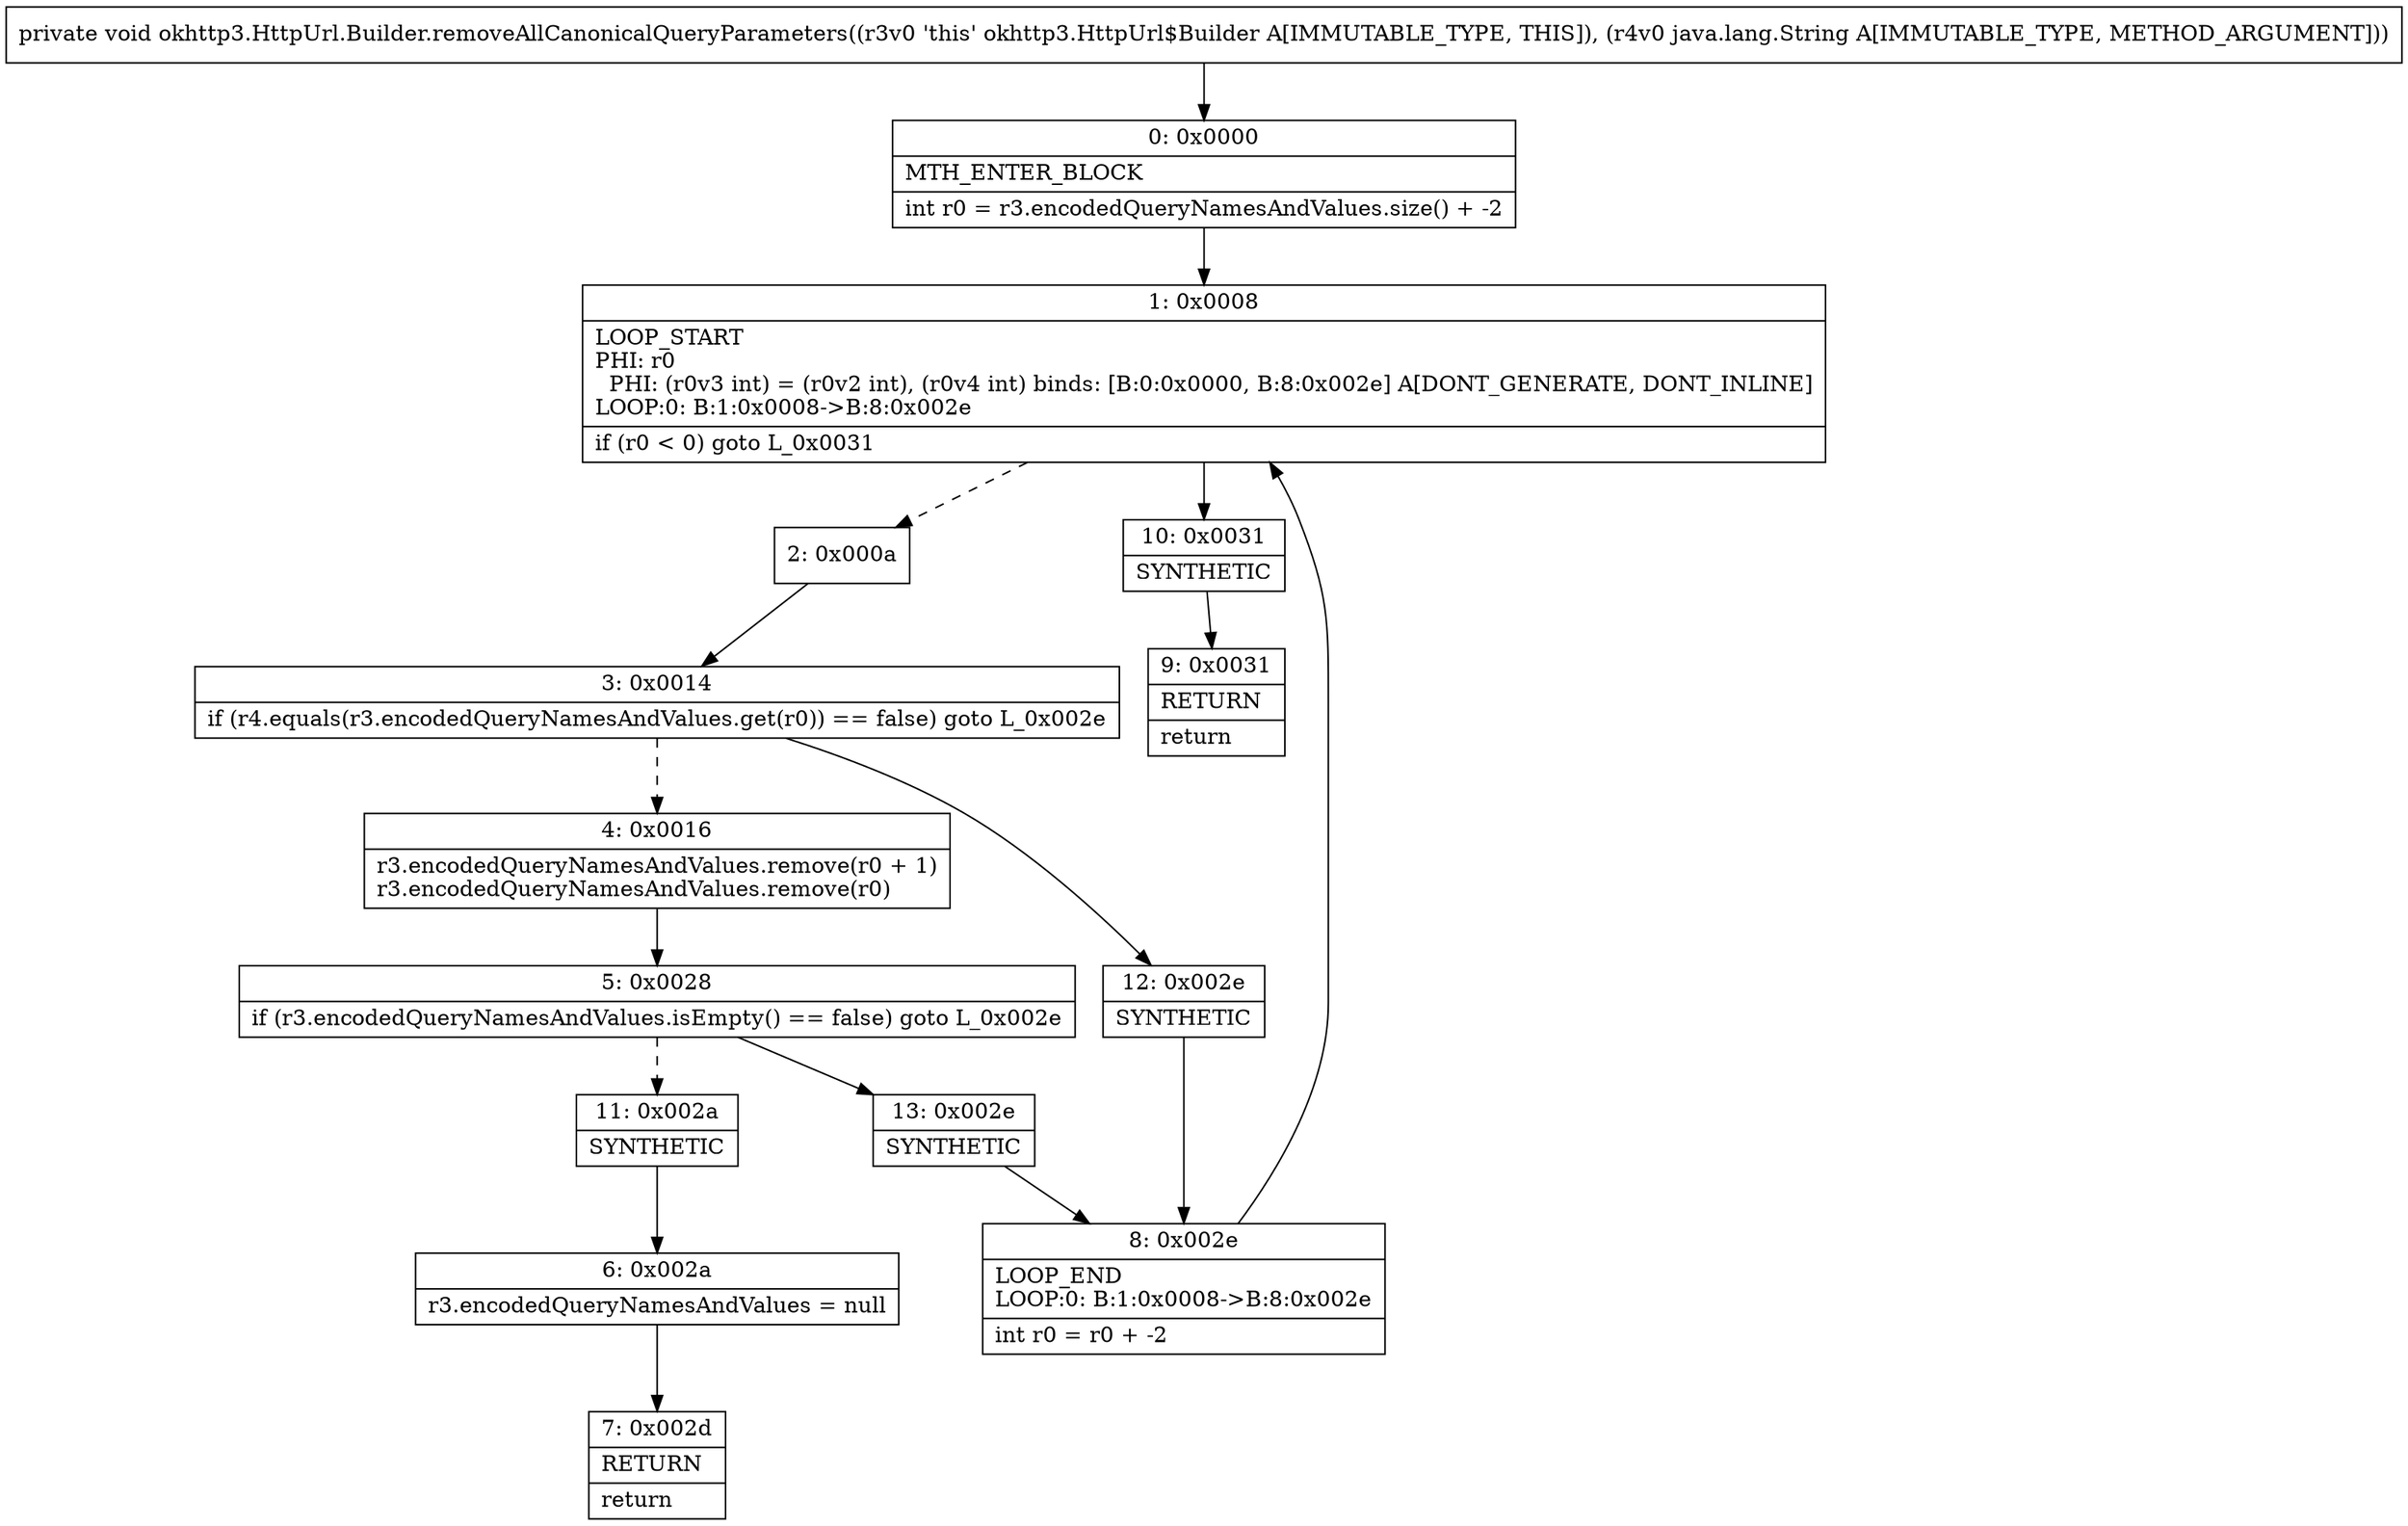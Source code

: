 digraph "CFG forokhttp3.HttpUrl.Builder.removeAllCanonicalQueryParameters(Ljava\/lang\/String;)V" {
Node_0 [shape=record,label="{0\:\ 0x0000|MTH_ENTER_BLOCK\l|int r0 = r3.encodedQueryNamesAndValues.size() + \-2\l}"];
Node_1 [shape=record,label="{1\:\ 0x0008|LOOP_START\lPHI: r0 \l  PHI: (r0v3 int) = (r0v2 int), (r0v4 int) binds: [B:0:0x0000, B:8:0x002e] A[DONT_GENERATE, DONT_INLINE]\lLOOP:0: B:1:0x0008\-\>B:8:0x002e\l|if (r0 \< 0) goto L_0x0031\l}"];
Node_2 [shape=record,label="{2\:\ 0x000a}"];
Node_3 [shape=record,label="{3\:\ 0x0014|if (r4.equals(r3.encodedQueryNamesAndValues.get(r0)) == false) goto L_0x002e\l}"];
Node_4 [shape=record,label="{4\:\ 0x0016|r3.encodedQueryNamesAndValues.remove(r0 + 1)\lr3.encodedQueryNamesAndValues.remove(r0)\l}"];
Node_5 [shape=record,label="{5\:\ 0x0028|if (r3.encodedQueryNamesAndValues.isEmpty() == false) goto L_0x002e\l}"];
Node_6 [shape=record,label="{6\:\ 0x002a|r3.encodedQueryNamesAndValues = null\l}"];
Node_7 [shape=record,label="{7\:\ 0x002d|RETURN\l|return\l}"];
Node_8 [shape=record,label="{8\:\ 0x002e|LOOP_END\lLOOP:0: B:1:0x0008\-\>B:8:0x002e\l|int r0 = r0 + \-2\l}"];
Node_9 [shape=record,label="{9\:\ 0x0031|RETURN\l|return\l}"];
Node_10 [shape=record,label="{10\:\ 0x0031|SYNTHETIC\l}"];
Node_11 [shape=record,label="{11\:\ 0x002a|SYNTHETIC\l}"];
Node_12 [shape=record,label="{12\:\ 0x002e|SYNTHETIC\l}"];
Node_13 [shape=record,label="{13\:\ 0x002e|SYNTHETIC\l}"];
MethodNode[shape=record,label="{private void okhttp3.HttpUrl.Builder.removeAllCanonicalQueryParameters((r3v0 'this' okhttp3.HttpUrl$Builder A[IMMUTABLE_TYPE, THIS]), (r4v0 java.lang.String A[IMMUTABLE_TYPE, METHOD_ARGUMENT])) }"];
MethodNode -> Node_0;
Node_0 -> Node_1;
Node_1 -> Node_2[style=dashed];
Node_1 -> Node_10;
Node_2 -> Node_3;
Node_3 -> Node_4[style=dashed];
Node_3 -> Node_12;
Node_4 -> Node_5;
Node_5 -> Node_11[style=dashed];
Node_5 -> Node_13;
Node_6 -> Node_7;
Node_8 -> Node_1;
Node_10 -> Node_9;
Node_11 -> Node_6;
Node_12 -> Node_8;
Node_13 -> Node_8;
}

